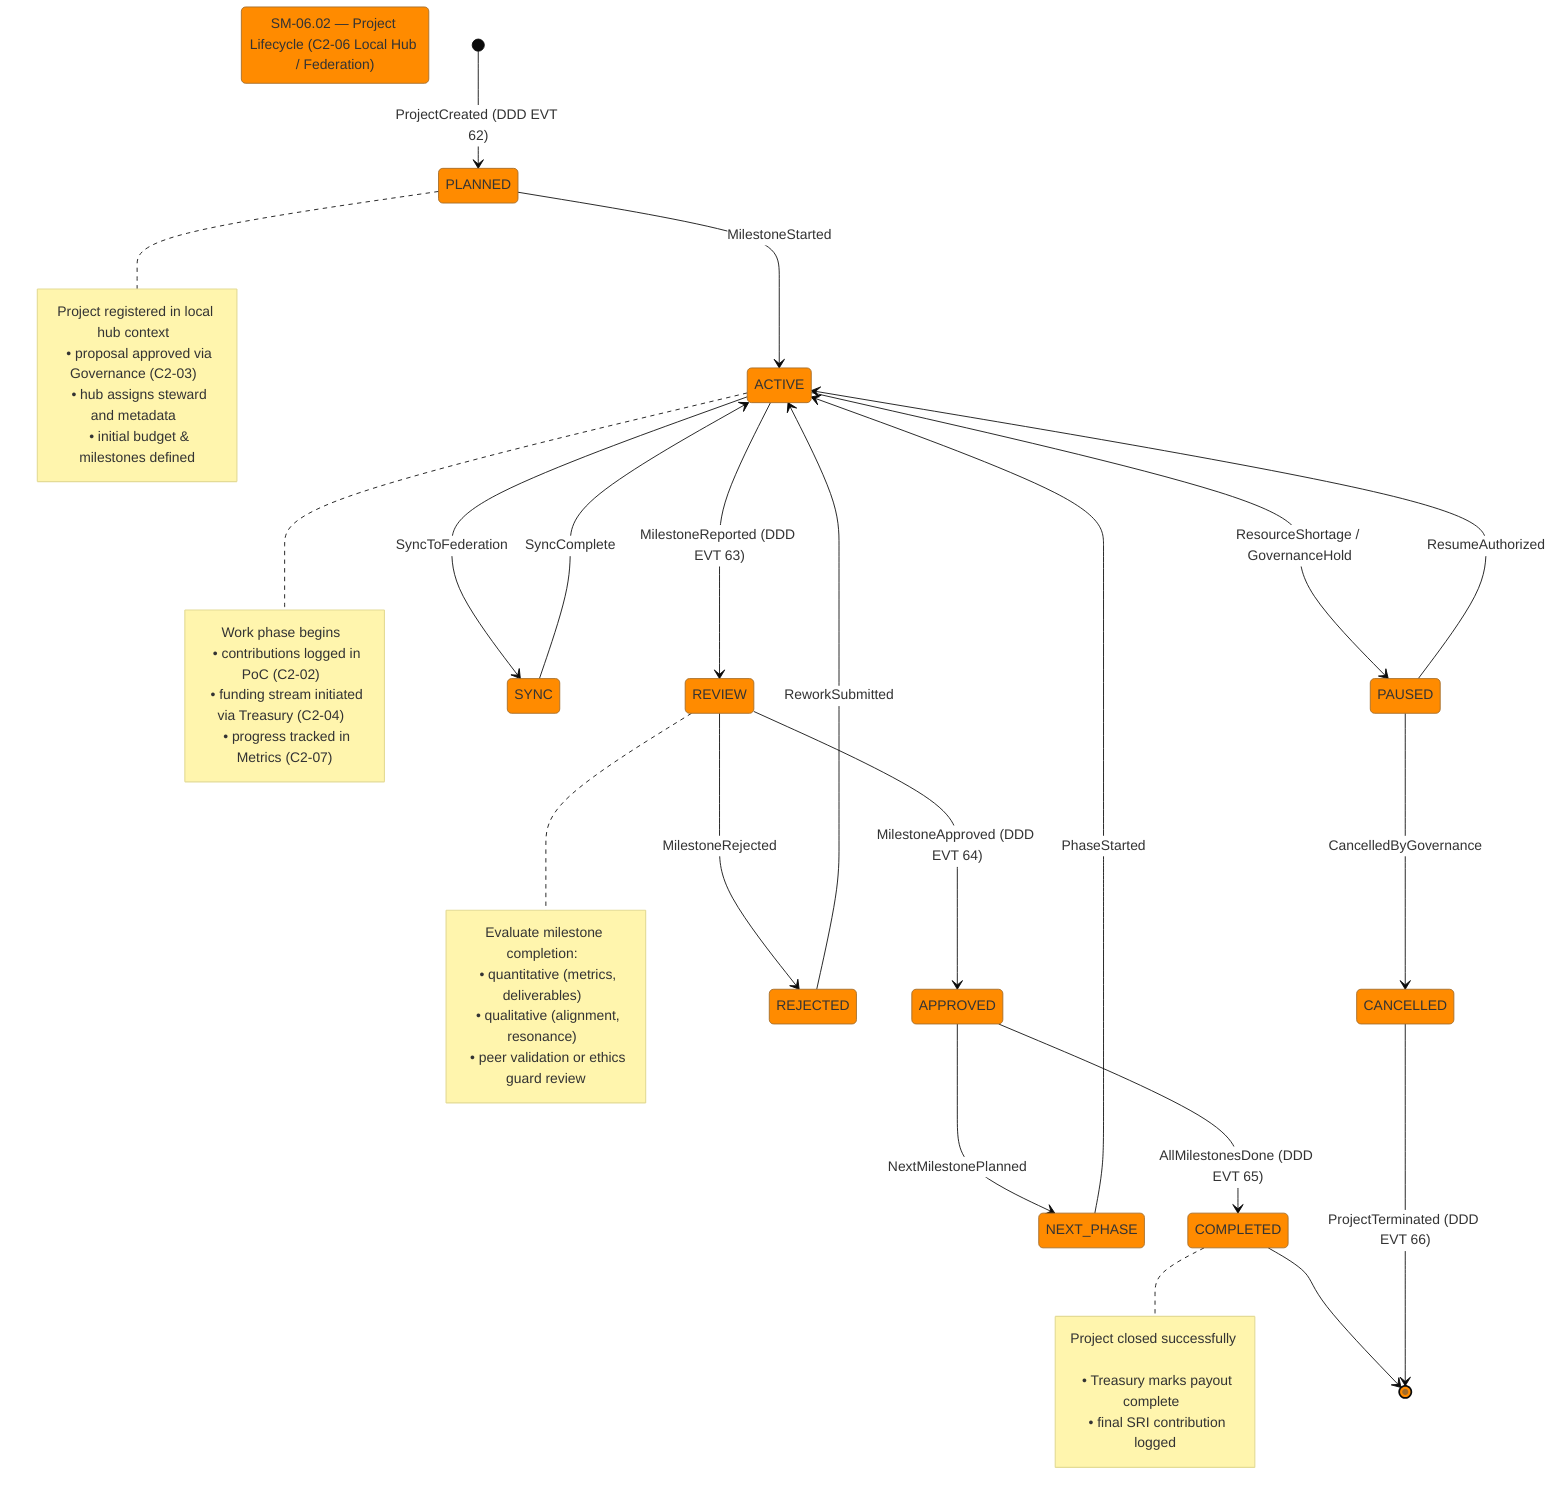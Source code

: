 %%{init: {'theme':'base','themeVariables':{ 'primaryColor':'#ff8b00','edgeLabelBackground':'#ffffff','tertiaryColor':'#fef3c7'}}}%%
stateDiagram-v2
title: SM-06.02 — Project Lifecycle (C2-06 Local Hub / Federation)

[*] --> PLANNED : ProjectCreated (DDD EVT 62)
note right of PLANNED
  Project registered in local hub context  
  • proposal approved via Governance (C2-03)  
  • hub assigns steward and metadata  
  • initial budget & milestones defined
end note

PLANNED --> ACTIVE : MilestoneStarted
note right of ACTIVE
  Work phase begins  
  • contributions logged in PoC (C2-02)  
  • funding stream initiated via Treasury (C2-04)  
  • progress tracked in Metrics (C2-07)
end note

ACTIVE --> REVIEW : MilestoneReported (DDD EVT 63)
note right of REVIEW
  Evaluate milestone completion:  
  • quantitative (metrics, deliverables)  
  • qualitative (alignment, resonance)  
  • peer validation or ethics guard review
end note

REVIEW --> APPROVED : MilestoneApproved (DDD EVT 64)
REVIEW --> REJECTED : MilestoneRejected
REJECTED --> ACTIVE : ReworkSubmitted
APPROVED --> NEXT_PHASE : NextMilestonePlanned
NEXT_PHASE --> ACTIVE : PhaseStarted

APPROVED --> COMPLETED : AllMilestonesDone (DDD EVT 65)
note right of COMPLETED
  Project closed successfully  
  • Treasury marks payout complete  
  • final SRI contribution logged
end note

COMPLETED --> [*]

%% ---- Exceptional paths ----
ACTIVE --> PAUSED : ResourceShortage / GovernanceHold
PAUSED --> ACTIVE : ResumeAuthorized
PAUSED --> CANCELLED : CancelledByGovernance
CANCELLED --> [*] : ProjectTerminated (DDD EVT 66)

%% ---- Maintenance / metrics sync ----
ACTIVE --> SYNC : SyncToFederation
SYNC --> ACTIVE : SyncComplete

%% ===== Styling =====
classDef core fill:#ff8b00,stroke:#333,color:#fff,font-weight:bold;
class PLANNED,ACTIVE,REVIEW,APPROVED,NEXT_PHASE,COMPLETED,PAUSED,CANCELLED,REJECTED,SYNC core;